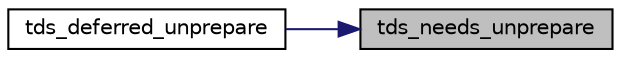 digraph "tds_needs_unprepare"
{
 // LATEX_PDF_SIZE
  edge [fontname="Helvetica",fontsize="10",labelfontname="Helvetica",labelfontsize="10"];
  node [fontname="Helvetica",fontsize="10",shape=record];
  rankdir="RL";
  Node1 [label="tds_needs_unprepare",height=0.2,width=0.4,color="black", fillcolor="grey75", style="filled", fontcolor="black",tooltip="Check if dynamic request must be unprepared."];
  Node1 -> Node2 [dir="back",color="midnightblue",fontsize="10",style="solid",fontname="Helvetica"];
  Node2 [label="tds_deferred_unprepare",height=0.2,width=0.4,color="black", fillcolor="white", style="filled",URL="$a00563.html#ga9f80fdf732b084aef7de7a323261aa61",tooltip="Unprepare dynamic on idle."];
}
